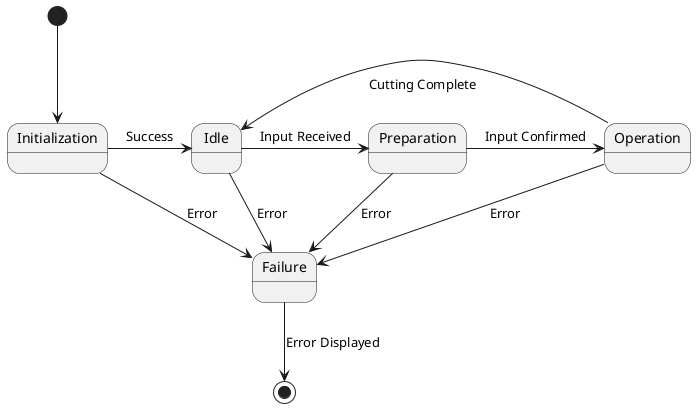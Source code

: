 @startuml statechart_top

[*] --> Initialization
Initialization --> Failure: Error
Initialization -right-> Idle: Success
Idle --> Failure: Error
Idle -right-> Preparation: Input Received
Preparation --> Failure: Error
Preparation -right-> Operation: Input Confirmed
Operation --> Failure: Error
Operation -left-> Idle: \nCutting Complete

Failure --> [*]: Error Displayed

@enduml
